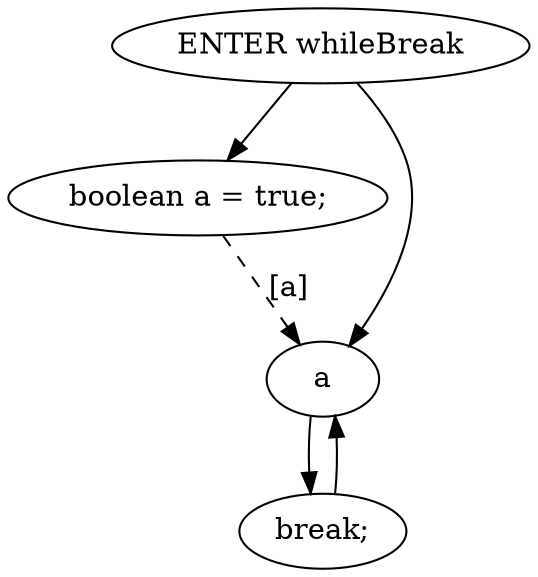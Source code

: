 digraph G {
  0 [ label="ENTER whileBreak" ];
  2 [ label="boolean a = true;" ];
  3 [ label="a" ];
  4 [ label="break;" ];
  0 -> 2 [ ];
  0 -> 3 [ ];
  3 -> 4 [ ];
  4 -> 3 [ ];
  2 -> 3 [ style="dashed" label="[a]" ];
}
